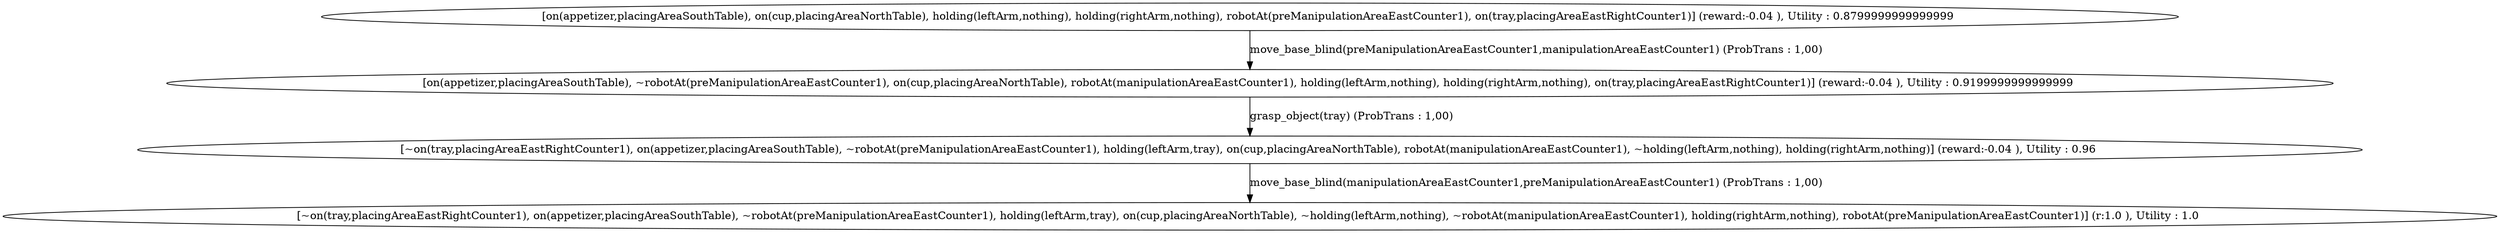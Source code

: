 digraph {
 size="60,17";
"3" [label="[~on(tray,placingAreaEastRightCounter1), on(appetizer,placingAreaSouthTable), ~robotAt(preManipulationAreaEastCounter1), holding(leftArm,tray), on(cup,placingAreaNorthTable), ~holding(leftArm,nothing), ~robotAt(manipulationAreaEastCounter1), holding(rightArm,nothing), robotAt(preManipulationAreaEastCounter1)] (r:1.0 ), Utility : 1.0 "];
"0" [label="[on(appetizer,placingAreaSouthTable), on(cup,placingAreaNorthTable), holding(leftArm,nothing), holding(rightArm,nothing), robotAt(preManipulationAreaEastCounter1), on(tray,placingAreaEastRightCounter1)] (reward:-0.04 ), Utility : 0.8799999999999999 "];
"1" [label="[on(appetizer,placingAreaSouthTable), ~robotAt(preManipulationAreaEastCounter1), on(cup,placingAreaNorthTable), robotAt(manipulationAreaEastCounter1), holding(leftArm,nothing), holding(rightArm,nothing), on(tray,placingAreaEastRightCounter1)] (reward:-0.04 ), Utility : 0.9199999999999999 "];
"2" [label="[~on(tray,placingAreaEastRightCounter1), on(appetizer,placingAreaSouthTable), ~robotAt(preManipulationAreaEastCounter1), holding(leftArm,tray), on(cup,placingAreaNorthTable), robotAt(manipulationAreaEastCounter1), ~holding(leftArm,nothing), holding(rightArm,nothing)] (reward:-0.04 ), Utility : 0.96 "];
"0" -> "1" [ label="move_base_blind(preManipulationAreaEastCounter1,manipulationAreaEastCounter1) (ProbTrans : 1,00)" ];
"1" -> "2" [ label="grasp_object(tray) (ProbTrans : 1,00)" ];
"2" -> "3" [ label="move_base_blind(manipulationAreaEastCounter1,preManipulationAreaEastCounter1) (ProbTrans : 1,00)" ];
}
